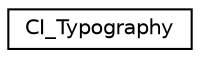 digraph "Graphical Class Hierarchy"
{
 // LATEX_PDF_SIZE
  edge [fontname="Helvetica",fontsize="10",labelfontname="Helvetica",labelfontsize="10"];
  node [fontname="Helvetica",fontsize="10",shape=record];
  rankdir="LR";
  Node0 [label="CI_Typography",height=0.2,width=0.4,color="black", fillcolor="white", style="filled",URL="$class_c_i___typography.html",tooltip=" "];
}
